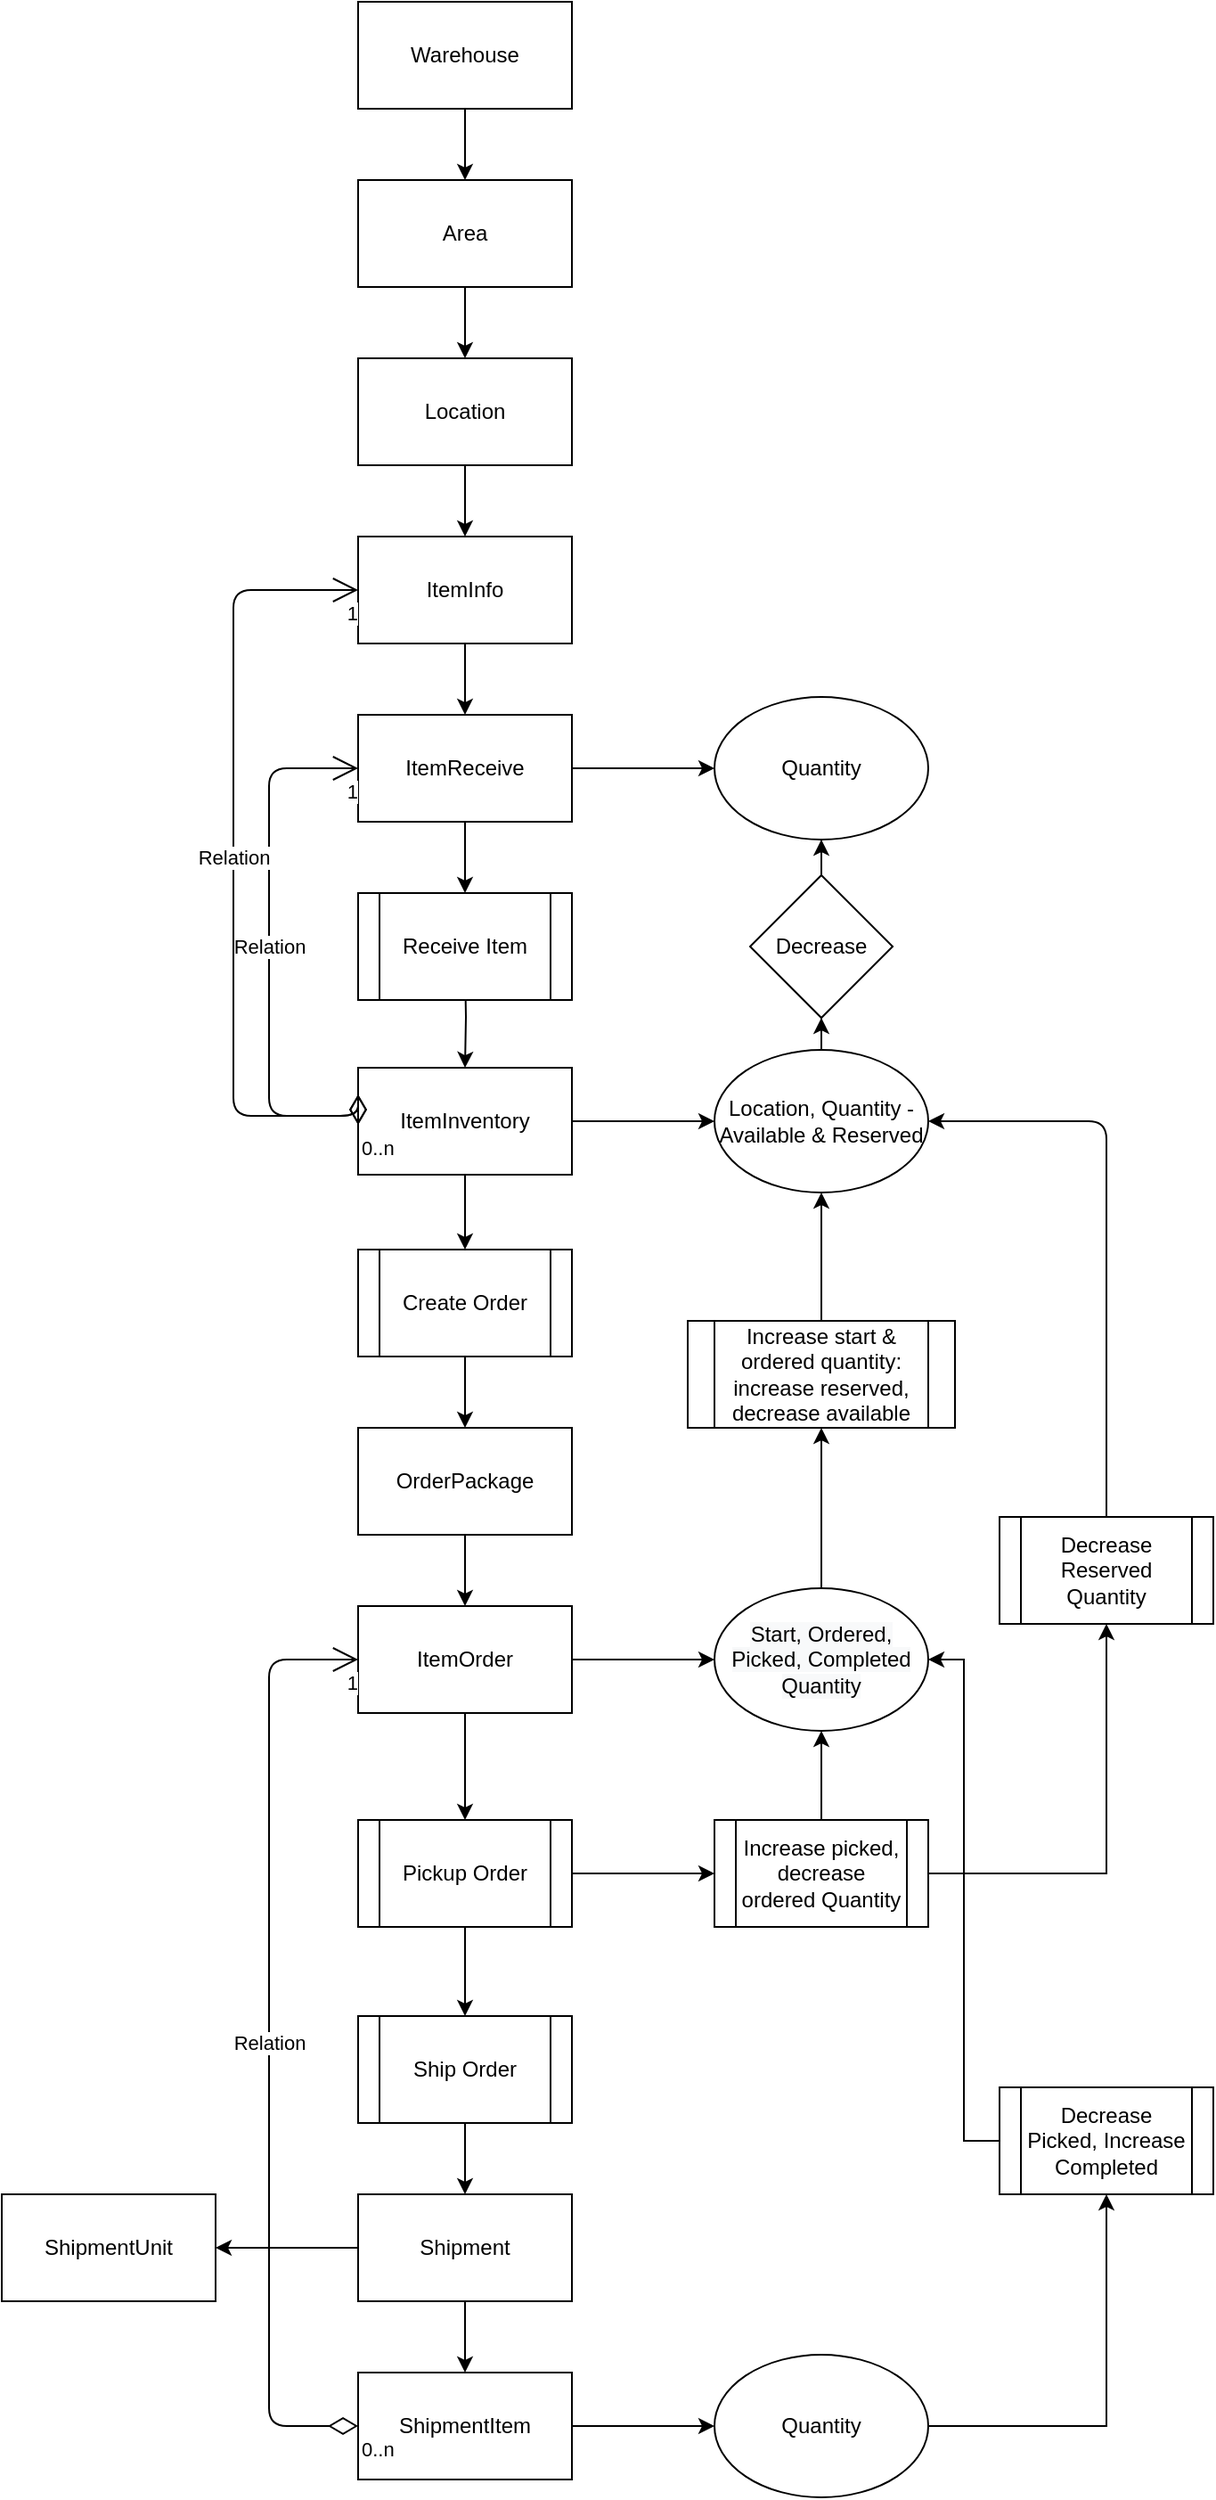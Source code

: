 <mxfile version="14.4.8" type="device"><diagram id="Cdtq5R5kWDQGUnx9uqyT" name="Page-1"><mxGraphModel dx="1044" dy="1849" grid="1" gridSize="10" guides="1" tooltips="1" connect="1" arrows="1" fold="1" page="1" pageScale="1" pageWidth="850" pageHeight="1100" math="0" shadow="0"><root><mxCell id="0"/><mxCell id="1" parent="0"/><mxCell id="lVGEE9MdkSSiQYZs4vR8-3" value="" style="edgeStyle=orthogonalEdgeStyle;rounded=0;orthogonalLoop=1;jettySize=auto;html=1;" edge="1" parent="1" source="lVGEE9MdkSSiQYZs4vR8-1" target="lVGEE9MdkSSiQYZs4vR8-2"><mxGeometry relative="1" as="geometry"/></mxCell><mxCell id="lVGEE9MdkSSiQYZs4vR8-1" value="ItemInfo" style="rounded=0;whiteSpace=wrap;html=1;" vertex="1" parent="1"><mxGeometry x="270" y="130" width="120" height="60" as="geometry"/></mxCell><mxCell id="lVGEE9MdkSSiQYZs4vR8-28" value="" style="edgeStyle=orthogonalEdgeStyle;rounded=0;orthogonalLoop=1;jettySize=auto;html=1;" edge="1" parent="1" source="lVGEE9MdkSSiQYZs4vR8-2" target="lVGEE9MdkSSiQYZs4vR8-27"><mxGeometry relative="1" as="geometry"/></mxCell><mxCell id="lVGEE9MdkSSiQYZs4vR8-97" style="edgeStyle=orthogonalEdgeStyle;rounded=0;orthogonalLoop=1;jettySize=auto;html=1;" edge="1" parent="1" source="lVGEE9MdkSSiQYZs4vR8-2" target="lVGEE9MdkSSiQYZs4vR8-26"><mxGeometry relative="1" as="geometry"/></mxCell><mxCell id="lVGEE9MdkSSiQYZs4vR8-2" value="ItemReceive" style="rounded=0;whiteSpace=wrap;html=1;" vertex="1" parent="1"><mxGeometry x="270" y="230" width="120" height="60" as="geometry"/></mxCell><mxCell id="lVGEE9MdkSSiQYZs4vR8-10" value="" style="edgeStyle=orthogonalEdgeStyle;rounded=0;orthogonalLoop=1;jettySize=auto;html=1;" edge="1" parent="1" source="lVGEE9MdkSSiQYZs4vR8-9" target="lVGEE9MdkSSiQYZs4vR8-1"><mxGeometry relative="1" as="geometry"/></mxCell><mxCell id="lVGEE9MdkSSiQYZs4vR8-9" value="Location" style="rounded=0;whiteSpace=wrap;html=1;" vertex="1" parent="1"><mxGeometry x="270" y="30" width="120" height="60" as="geometry"/></mxCell><mxCell id="lVGEE9MdkSSiQYZs4vR8-12" value="" style="edgeStyle=orthogonalEdgeStyle;rounded=0;orthogonalLoop=1;jettySize=auto;html=1;" edge="1" parent="1" source="lVGEE9MdkSSiQYZs4vR8-11" target="lVGEE9MdkSSiQYZs4vR8-9"><mxGeometry relative="1" as="geometry"/></mxCell><mxCell id="lVGEE9MdkSSiQYZs4vR8-11" value="Area" style="rounded=0;whiteSpace=wrap;html=1;" vertex="1" parent="1"><mxGeometry x="270" y="-70" width="120" height="60" as="geometry"/></mxCell><mxCell id="lVGEE9MdkSSiQYZs4vR8-14" value="" style="edgeStyle=orthogonalEdgeStyle;rounded=0;orthogonalLoop=1;jettySize=auto;html=1;" edge="1" parent="1" source="lVGEE9MdkSSiQYZs4vR8-13" target="lVGEE9MdkSSiQYZs4vR8-11"><mxGeometry relative="1" as="geometry"/></mxCell><mxCell id="lVGEE9MdkSSiQYZs4vR8-13" value="Warehouse" style="rounded=0;whiteSpace=wrap;html=1;" vertex="1" parent="1"><mxGeometry x="270" y="-170" width="120" height="60" as="geometry"/></mxCell><mxCell id="lVGEE9MdkSSiQYZs4vR8-18" value="" style="edgeStyle=orthogonalEdgeStyle;rounded=0;orthogonalLoop=1;jettySize=auto;html=1;" edge="1" parent="1" target="lVGEE9MdkSSiQYZs4vR8-17"><mxGeometry relative="1" as="geometry"><mxPoint x="330" y="370" as="sourcePoint"/></mxGeometry></mxCell><mxCell id="lVGEE9MdkSSiQYZs4vR8-32" value="" style="edgeStyle=orthogonalEdgeStyle;rounded=0;orthogonalLoop=1;jettySize=auto;html=1;" edge="1" parent="1" source="lVGEE9MdkSSiQYZs4vR8-17" target="lVGEE9MdkSSiQYZs4vR8-31"><mxGeometry relative="1" as="geometry"/></mxCell><mxCell id="lVGEE9MdkSSiQYZs4vR8-34" value="" style="edgeStyle=orthogonalEdgeStyle;rounded=0;orthogonalLoop=1;jettySize=auto;html=1;" edge="1" parent="1" source="lVGEE9MdkSSiQYZs4vR8-17" target="lVGEE9MdkSSiQYZs4vR8-33"><mxGeometry relative="1" as="geometry"/></mxCell><mxCell id="lVGEE9MdkSSiQYZs4vR8-17" value="ItemInventory" style="rounded=0;whiteSpace=wrap;html=1;" vertex="1" parent="1"><mxGeometry x="270" y="428" width="120" height="60" as="geometry"/></mxCell><mxCell id="lVGEE9MdkSSiQYZs4vR8-26" value="Receive Item" style="shape=process;whiteSpace=wrap;html=1;backgroundOutline=1;" vertex="1" parent="1"><mxGeometry x="270" y="330" width="120" height="60" as="geometry"/></mxCell><mxCell id="lVGEE9MdkSSiQYZs4vR8-27" value="Quantity" style="ellipse;whiteSpace=wrap;html=1;rounded=0;" vertex="1" parent="1"><mxGeometry x="470" y="220" width="120" height="80" as="geometry"/></mxCell><mxCell id="lVGEE9MdkSSiQYZs4vR8-39" value="" style="edgeStyle=orthogonalEdgeStyle;rounded=0;orthogonalLoop=1;jettySize=auto;html=1;" edge="1" parent="1" source="lVGEE9MdkSSiQYZs4vR8-31" target="lVGEE9MdkSSiQYZs4vR8-38"><mxGeometry relative="1" as="geometry"/></mxCell><mxCell id="lVGEE9MdkSSiQYZs4vR8-31" value="Location, Quantity - Available &amp;amp; Reserved" style="ellipse;whiteSpace=wrap;html=1;rounded=0;" vertex="1" parent="1"><mxGeometry x="470" y="418" width="120" height="80" as="geometry"/></mxCell><mxCell id="lVGEE9MdkSSiQYZs4vR8-36" value="" style="edgeStyle=orthogonalEdgeStyle;rounded=0;orthogonalLoop=1;jettySize=auto;html=1;" edge="1" parent="1" source="lVGEE9MdkSSiQYZs4vR8-33" target="lVGEE9MdkSSiQYZs4vR8-35"><mxGeometry relative="1" as="geometry"/></mxCell><mxCell id="lVGEE9MdkSSiQYZs4vR8-33" value="Create Order" style="shape=process;whiteSpace=wrap;html=1;backgroundOutline=1;rounded=0;" vertex="1" parent="1"><mxGeometry x="270" y="530" width="120" height="60" as="geometry"/></mxCell><mxCell id="lVGEE9MdkSSiQYZs4vR8-42" value="" style="edgeStyle=orthogonalEdgeStyle;rounded=0;orthogonalLoop=1;jettySize=auto;html=1;" edge="1" parent="1" source="lVGEE9MdkSSiQYZs4vR8-35" target="lVGEE9MdkSSiQYZs4vR8-41"><mxGeometry relative="1" as="geometry"/></mxCell><mxCell id="lVGEE9MdkSSiQYZs4vR8-35" value="OrderPackage" style="whiteSpace=wrap;html=1;rounded=0;" vertex="1" parent="1"><mxGeometry x="270" y="630" width="120" height="60" as="geometry"/></mxCell><mxCell id="lVGEE9MdkSSiQYZs4vR8-40" value="" style="edgeStyle=orthogonalEdgeStyle;rounded=0;orthogonalLoop=1;jettySize=auto;html=1;entryX=0.5;entryY=1;entryDx=0;entryDy=0;" edge="1" parent="1" source="lVGEE9MdkSSiQYZs4vR8-38" target="lVGEE9MdkSSiQYZs4vR8-27"><mxGeometry relative="1" as="geometry"/></mxCell><mxCell id="lVGEE9MdkSSiQYZs4vR8-38" value="Decrease" style="rhombus;whiteSpace=wrap;html=1;rounded=0;" vertex="1" parent="1"><mxGeometry x="490" y="320" width="80" height="80" as="geometry"/></mxCell><mxCell id="lVGEE9MdkSSiQYZs4vR8-48" value="" style="edgeStyle=orthogonalEdgeStyle;rounded=0;orthogonalLoop=1;jettySize=auto;html=1;" edge="1" parent="1" source="lVGEE9MdkSSiQYZs4vR8-41" target="lVGEE9MdkSSiQYZs4vR8-47"><mxGeometry relative="1" as="geometry"/></mxCell><mxCell id="lVGEE9MdkSSiQYZs4vR8-53" value="" style="edgeStyle=orthogonalEdgeStyle;rounded=0;orthogonalLoop=1;jettySize=auto;html=1;" edge="1" parent="1" source="lVGEE9MdkSSiQYZs4vR8-41" target="lVGEE9MdkSSiQYZs4vR8-52"><mxGeometry relative="1" as="geometry"/></mxCell><mxCell id="lVGEE9MdkSSiQYZs4vR8-41" value="ItemOrder" style="whiteSpace=wrap;html=1;rounded=0;" vertex="1" parent="1"><mxGeometry x="270" y="730" width="120" height="60" as="geometry"/></mxCell><mxCell id="lVGEE9MdkSSiQYZs4vR8-50" value="" style="edgeStyle=orthogonalEdgeStyle;rounded=0;orthogonalLoop=1;jettySize=auto;html=1;" edge="1" parent="1" source="lVGEE9MdkSSiQYZs4vR8-47" target="lVGEE9MdkSSiQYZs4vR8-49"><mxGeometry relative="1" as="geometry"/></mxCell><mxCell id="lVGEE9MdkSSiQYZs4vR8-47" value="&#10;&#10;&lt;span style=&quot;color: rgb(0, 0, 0); font-family: helvetica; font-size: 12px; font-style: normal; font-weight: 400; letter-spacing: normal; text-align: center; text-indent: 0px; text-transform: none; word-spacing: 0px; background-color: rgb(248, 249, 250); display: inline; float: none;&quot;&gt;Start, Ordered, Picked, Completed Quantity&lt;/span&gt;&#10;&#10;" style="ellipse;whiteSpace=wrap;html=1;rounded=0;" vertex="1" parent="1"><mxGeometry x="470" y="720" width="120" height="80" as="geometry"/></mxCell><mxCell id="lVGEE9MdkSSiQYZs4vR8-51" value="" style="edgeStyle=orthogonalEdgeStyle;rounded=0;orthogonalLoop=1;jettySize=auto;html=1;" edge="1" parent="1" source="lVGEE9MdkSSiQYZs4vR8-49" target="lVGEE9MdkSSiQYZs4vR8-31"><mxGeometry relative="1" as="geometry"/></mxCell><mxCell id="lVGEE9MdkSSiQYZs4vR8-49" value="Increase start &amp;amp; ordered quantity: increase reserved, decrease available" style="shape=process;whiteSpace=wrap;html=1;backgroundOutline=1;rounded=0;" vertex="1" parent="1"><mxGeometry x="455" y="570" width="150" height="60" as="geometry"/></mxCell><mxCell id="lVGEE9MdkSSiQYZs4vR8-55" value="" style="edgeStyle=orthogonalEdgeStyle;rounded=0;orthogonalLoop=1;jettySize=auto;html=1;" edge="1" parent="1" source="lVGEE9MdkSSiQYZs4vR8-52" target="lVGEE9MdkSSiQYZs4vR8-54"><mxGeometry relative="1" as="geometry"/></mxCell><mxCell id="lVGEE9MdkSSiQYZs4vR8-62" value="" style="edgeStyle=orthogonalEdgeStyle;rounded=0;orthogonalLoop=1;jettySize=auto;html=1;" edge="1" parent="1" source="lVGEE9MdkSSiQYZs4vR8-52" target="lVGEE9MdkSSiQYZs4vR8-61"><mxGeometry relative="1" as="geometry"/></mxCell><mxCell id="lVGEE9MdkSSiQYZs4vR8-52" value="Pickup Order" style="shape=process;whiteSpace=wrap;html=1;backgroundOutline=1;rounded=0;" vertex="1" parent="1"><mxGeometry x="270" y="850" width="120" height="60" as="geometry"/></mxCell><mxCell id="lVGEE9MdkSSiQYZs4vR8-56" value="" style="edgeStyle=orthogonalEdgeStyle;rounded=0;orthogonalLoop=1;jettySize=auto;html=1;" edge="1" parent="1" source="lVGEE9MdkSSiQYZs4vR8-54" target="lVGEE9MdkSSiQYZs4vR8-47"><mxGeometry relative="1" as="geometry"/></mxCell><mxCell id="lVGEE9MdkSSiQYZs4vR8-58" value="" style="edgeStyle=orthogonalEdgeStyle;rounded=0;orthogonalLoop=1;jettySize=auto;html=1;" edge="1" parent="1" source="lVGEE9MdkSSiQYZs4vR8-54" target="lVGEE9MdkSSiQYZs4vR8-57"><mxGeometry relative="1" as="geometry"/></mxCell><mxCell id="lVGEE9MdkSSiQYZs4vR8-54" value="Increase picked, decrease ordered Quantity" style="shape=process;whiteSpace=wrap;html=1;backgroundOutline=1;" vertex="1" parent="1"><mxGeometry x="470" y="850" width="120" height="60" as="geometry"/></mxCell><mxCell id="lVGEE9MdkSSiQYZs4vR8-57" value="Decrease Reserved Quantity" style="shape=process;whiteSpace=wrap;html=1;backgroundOutline=1;" vertex="1" parent="1"><mxGeometry x="630" y="680" width="120" height="60" as="geometry"/></mxCell><mxCell id="lVGEE9MdkSSiQYZs4vR8-60" value="" style="endArrow=classic;html=1;entryX=1;entryY=0.5;entryDx=0;entryDy=0;exitX=0.5;exitY=0;exitDx=0;exitDy=0;" edge="1" parent="1" source="lVGEE9MdkSSiQYZs4vR8-57" target="lVGEE9MdkSSiQYZs4vR8-31"><mxGeometry width="50" height="50" relative="1" as="geometry"><mxPoint x="400" y="820" as="sourcePoint"/><mxPoint x="450" y="770" as="targetPoint"/><Array as="points"><mxPoint x="690" y="458"/></Array></mxGeometry></mxCell><mxCell id="lVGEE9MdkSSiQYZs4vR8-64" value="" style="edgeStyle=orthogonalEdgeStyle;rounded=0;orthogonalLoop=1;jettySize=auto;html=1;" edge="1" parent="1" source="lVGEE9MdkSSiQYZs4vR8-61" target="lVGEE9MdkSSiQYZs4vR8-63"><mxGeometry relative="1" as="geometry"/></mxCell><mxCell id="lVGEE9MdkSSiQYZs4vR8-61" value="Ship Order" style="shape=process;whiteSpace=wrap;html=1;backgroundOutline=1;rounded=0;" vertex="1" parent="1"><mxGeometry x="270" y="960" width="120" height="60" as="geometry"/></mxCell><mxCell id="lVGEE9MdkSSiQYZs4vR8-66" value="" style="edgeStyle=orthogonalEdgeStyle;rounded=0;orthogonalLoop=1;jettySize=auto;html=1;" edge="1" parent="1" source="lVGEE9MdkSSiQYZs4vR8-63" target="lVGEE9MdkSSiQYZs4vR8-65"><mxGeometry relative="1" as="geometry"/></mxCell><mxCell id="lVGEE9MdkSSiQYZs4vR8-68" value="" style="edgeStyle=orthogonalEdgeStyle;rounded=0;orthogonalLoop=1;jettySize=auto;html=1;" edge="1" parent="1" source="lVGEE9MdkSSiQYZs4vR8-63" target="lVGEE9MdkSSiQYZs4vR8-67"><mxGeometry relative="1" as="geometry"/></mxCell><mxCell id="lVGEE9MdkSSiQYZs4vR8-63" value="Shipment" style="whiteSpace=wrap;html=1;rounded=0;" vertex="1" parent="1"><mxGeometry x="270" y="1060" width="120" height="60" as="geometry"/></mxCell><mxCell id="lVGEE9MdkSSiQYZs4vR8-70" value="" style="edgeStyle=orthogonalEdgeStyle;rounded=0;orthogonalLoop=1;jettySize=auto;html=1;" edge="1" parent="1" source="lVGEE9MdkSSiQYZs4vR8-65" target="lVGEE9MdkSSiQYZs4vR8-69"><mxGeometry relative="1" as="geometry"/></mxCell><mxCell id="lVGEE9MdkSSiQYZs4vR8-65" value="ShipmentItem" style="whiteSpace=wrap;html=1;rounded=0;" vertex="1" parent="1"><mxGeometry x="270" y="1160" width="120" height="60" as="geometry"/></mxCell><mxCell id="lVGEE9MdkSSiQYZs4vR8-67" value="ShipmentUnit" style="whiteSpace=wrap;html=1;rounded=0;" vertex="1" parent="1"><mxGeometry x="70" y="1060" width="120" height="60" as="geometry"/></mxCell><mxCell id="lVGEE9MdkSSiQYZs4vR8-74" value="" style="edgeStyle=orthogonalEdgeStyle;rounded=0;orthogonalLoop=1;jettySize=auto;html=1;" edge="1" parent="1" source="lVGEE9MdkSSiQYZs4vR8-69" target="lVGEE9MdkSSiQYZs4vR8-73"><mxGeometry relative="1" as="geometry"/></mxCell><mxCell id="lVGEE9MdkSSiQYZs4vR8-69" value="Quantity" style="ellipse;whiteSpace=wrap;html=1;rounded=0;" vertex="1" parent="1"><mxGeometry x="470" y="1150" width="120" height="80" as="geometry"/></mxCell><mxCell id="lVGEE9MdkSSiQYZs4vR8-78" style="edgeStyle=orthogonalEdgeStyle;rounded=0;orthogonalLoop=1;jettySize=auto;html=1;entryX=1;entryY=0.5;entryDx=0;entryDy=0;" edge="1" parent="1" source="lVGEE9MdkSSiQYZs4vR8-73" target="lVGEE9MdkSSiQYZs4vR8-47"><mxGeometry relative="1" as="geometry"/></mxCell><mxCell id="lVGEE9MdkSSiQYZs4vR8-73" value="Decrease Picked, Increase Completed" style="shape=process;whiteSpace=wrap;html=1;backgroundOutline=1;rounded=0;" vertex="1" parent="1"><mxGeometry x="630" y="1000" width="120" height="60" as="geometry"/></mxCell><mxCell id="lVGEE9MdkSSiQYZs4vR8-88" value="Relation" style="endArrow=open;html=1;endSize=12;startArrow=diamondThin;startSize=14;startFill=0;edgeStyle=orthogonalEdgeStyle;entryX=0;entryY=0.5;entryDx=0;entryDy=0;exitX=0;exitY=0.5;exitDx=0;exitDy=0;exitPerimeter=0;" edge="1" parent="1" source="lVGEE9MdkSSiQYZs4vR8-65" target="lVGEE9MdkSSiQYZs4vR8-41"><mxGeometry relative="1" as="geometry"><mxPoint x="260" y="1190" as="sourcePoint"/><mxPoint x="300" y="1000" as="targetPoint"/><Array as="points"><mxPoint x="220" y="1190"/><mxPoint x="220" y="760"/></Array></mxGeometry></mxCell><mxCell id="lVGEE9MdkSSiQYZs4vR8-89" value="0..n" style="edgeLabel;resizable=0;html=1;align=left;verticalAlign=top;" connectable="0" vertex="1" parent="lVGEE9MdkSSiQYZs4vR8-88"><mxGeometry x="-1" relative="1" as="geometry"/></mxCell><mxCell id="lVGEE9MdkSSiQYZs4vR8-90" value="1" style="edgeLabel;resizable=0;html=1;align=right;verticalAlign=top;" connectable="0" vertex="1" parent="lVGEE9MdkSSiQYZs4vR8-88"><mxGeometry x="1" relative="1" as="geometry"/></mxCell><mxCell id="lVGEE9MdkSSiQYZs4vR8-91" value="Relation" style="endArrow=open;html=1;endSize=12;startArrow=diamondThin;startSize=14;startFill=0;edgeStyle=orthogonalEdgeStyle;entryX=0;entryY=0.5;entryDx=0;entryDy=0;exitX=0;exitY=0.533;exitDx=0;exitDy=0;exitPerimeter=0;" edge="1" parent="1" source="lVGEE9MdkSSiQYZs4vR8-17" target="lVGEE9MdkSSiQYZs4vR8-2"><mxGeometry relative="1" as="geometry"><mxPoint x="260" y="455" as="sourcePoint"/><mxPoint x="270" y="25" as="targetPoint"/><Array as="points"><mxPoint x="270" y="455"/><mxPoint x="220" y="455"/><mxPoint x="220" y="260"/></Array></mxGeometry></mxCell><mxCell id="lVGEE9MdkSSiQYZs4vR8-92" value="0..n" style="edgeLabel;resizable=0;html=1;align=left;verticalAlign=top;" connectable="0" vertex="1" parent="lVGEE9MdkSSiQYZs4vR8-91"><mxGeometry x="-1" relative="1" as="geometry"/></mxCell><mxCell id="lVGEE9MdkSSiQYZs4vR8-93" value="1" style="edgeLabel;resizable=0;html=1;align=right;verticalAlign=top;" connectable="0" vertex="1" parent="lVGEE9MdkSSiQYZs4vR8-91"><mxGeometry x="1" relative="1" as="geometry"/></mxCell><mxCell id="lVGEE9MdkSSiQYZs4vR8-94" value="Relation" style="endArrow=open;html=1;endSize=12;startArrow=diamondThin;startSize=14;startFill=0;edgeStyle=orthogonalEdgeStyle;entryX=0;entryY=0.5;entryDx=0;entryDy=0;exitX=0;exitY=0.533;exitDx=0;exitDy=0;exitPerimeter=0;" edge="1" parent="1" target="lVGEE9MdkSSiQYZs4vR8-1"><mxGeometry relative="1" as="geometry"><mxPoint x="270" y="459.99" as="sourcePoint"/><mxPoint x="270" y="240.01" as="targetPoint"/><Array as="points"><mxPoint x="270" y="455"/><mxPoint x="200" y="455"/><mxPoint x="200" y="160"/></Array></mxGeometry></mxCell><mxCell id="lVGEE9MdkSSiQYZs4vR8-95" value="0..n" style="edgeLabel;resizable=0;html=1;align=left;verticalAlign=top;" connectable="0" vertex="1" parent="lVGEE9MdkSSiQYZs4vR8-94"><mxGeometry x="-1" relative="1" as="geometry"/></mxCell><mxCell id="lVGEE9MdkSSiQYZs4vR8-96" value="1" style="edgeLabel;resizable=0;html=1;align=right;verticalAlign=top;" connectable="0" vertex="1" parent="lVGEE9MdkSSiQYZs4vR8-94"><mxGeometry x="1" relative="1" as="geometry"/></mxCell></root></mxGraphModel></diagram></mxfile>